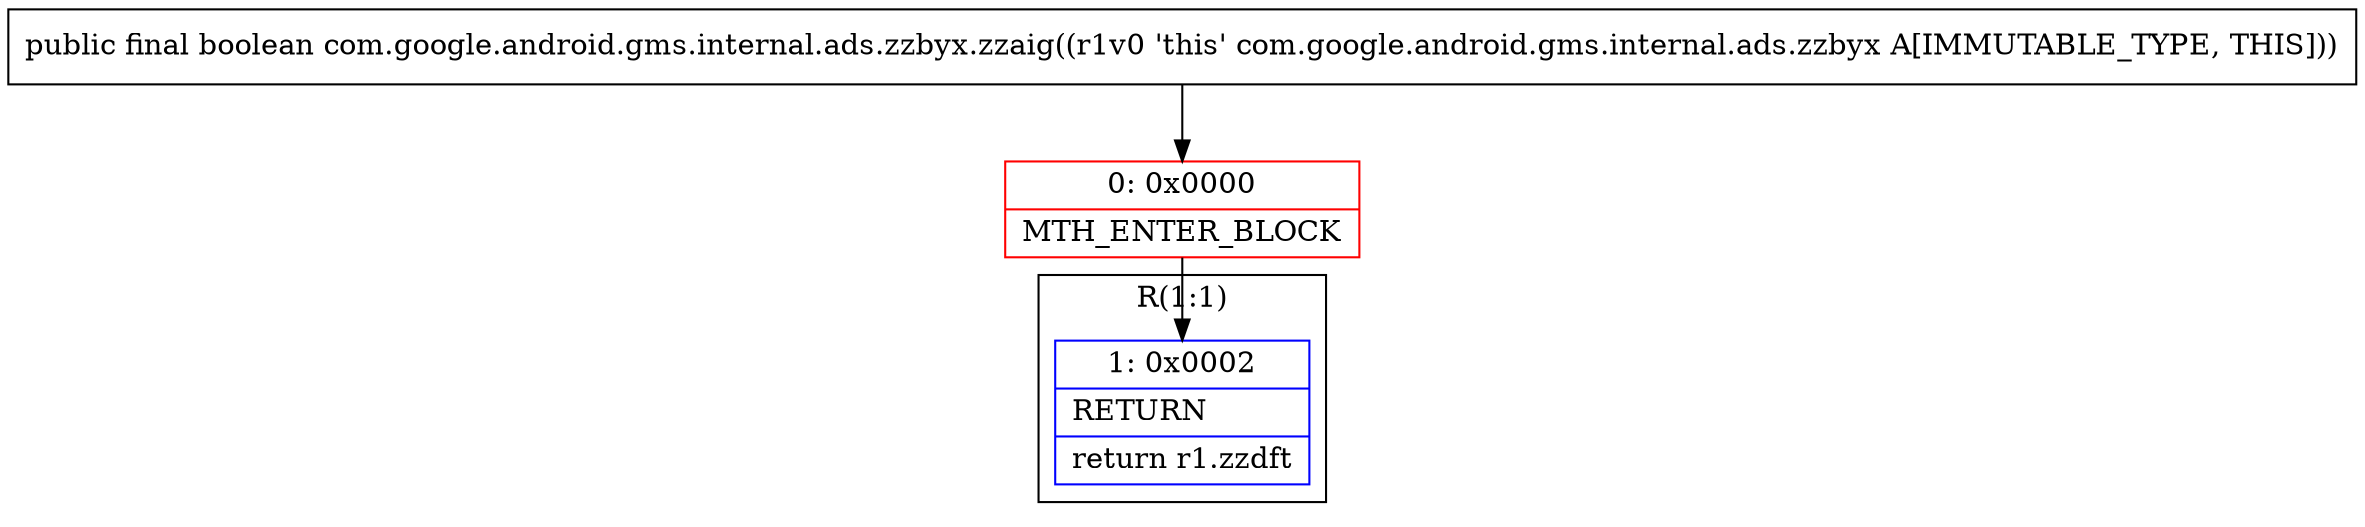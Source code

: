 digraph "CFG forcom.google.android.gms.internal.ads.zzbyx.zzaig()Z" {
subgraph cluster_Region_789635110 {
label = "R(1:1)";
node [shape=record,color=blue];
Node_1 [shape=record,label="{1\:\ 0x0002|RETURN\l|return r1.zzdft\l}"];
}
Node_0 [shape=record,color=red,label="{0\:\ 0x0000|MTH_ENTER_BLOCK\l}"];
MethodNode[shape=record,label="{public final boolean com.google.android.gms.internal.ads.zzbyx.zzaig((r1v0 'this' com.google.android.gms.internal.ads.zzbyx A[IMMUTABLE_TYPE, THIS])) }"];
MethodNode -> Node_0;
Node_0 -> Node_1;
}


